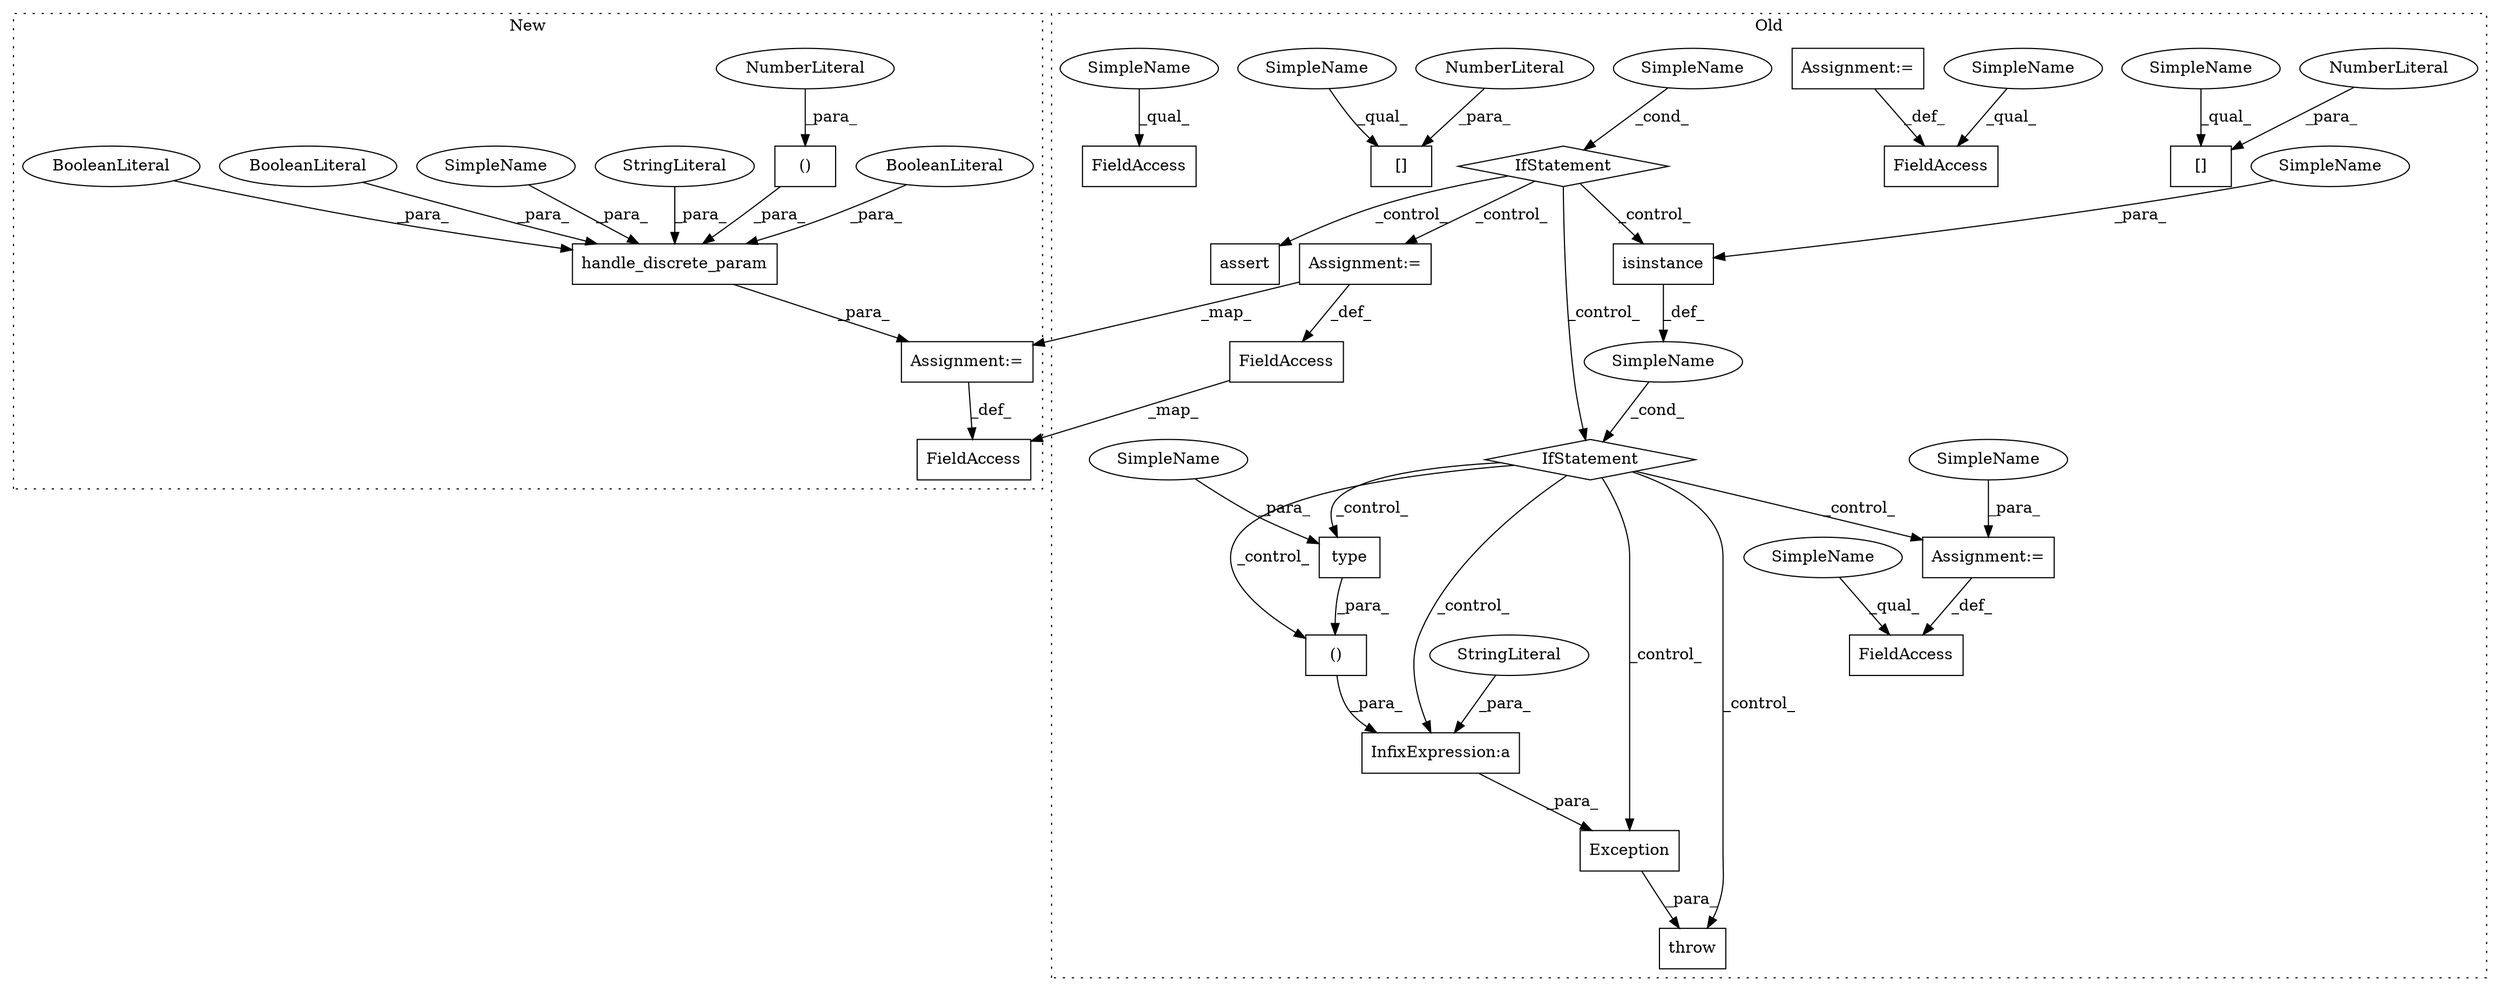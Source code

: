 digraph G {
subgraph cluster0 {
1 [label="()" a="106" s="16741" l="38" shape="box"];
9 [label="type" a="32" s="16765,16778" l="5,1" shape="box"];
10 [label="isinstance" a="32" s="16500,16539" l="11,1" shape="box"];
11 [label="InfixExpression:a" a="27" s="16731" l="10" shape="box"];
12 [label="IfStatement" a="25" s="16496,16540" l="4,2" shape="diamond"];
13 [label="[]" a="2" s="16119,16129" l="9,1" shape="box"];
14 [label="IfStatement" a="25" s="15923,15953" l="4,2" shape="diamond"];
15 [label="assert" a="32" s="16295,16439" l="10,1" shape="box"];
16 [label="[]" a="2" s="16131,16141" l="9,1" shape="box"];
17 [label="NumberLiteral" a="34" s="16128" l="1" shape="ellipse"];
18 [label="NumberLiteral" a="34" s="16140" l="1" shape="ellipse"];
19 [label="SimpleName" a="42" s="" l="" shape="ellipse"];
20 [label="SimpleName" a="42" s="" l="" shape="ellipse"];
21 [label="StringLiteral" a="45" s="16610" l="121" shape="ellipse"];
22 [label="Exception" a="32" s="16600,16779" l="10,2" shape="box"];
23 [label="throw" a="53" s="16594" l="6" shape="box"];
24 [label="Assignment:=" a="7" s="16563" l="1" shape="box"];
25 [label="FieldAccess" a="22" s="16550" l="13" shape="box"];
26 [label="FieldAccess" a="22" s="16097" l="13" shape="box"];
28 [label="FieldAccess" a="22" s="16169" l="13" shape="box"];
29 [label="FieldAccess" a="22" s="15868" l="13" shape="box"];
30 [label="Assignment:=" a="7" s="16110" l="1" shape="box"];
32 [label="Assignment:=" a="7" s="15881" l="1" shape="box"];
33 [label="SimpleName" a="42" s="15868" l="4" shape="ellipse"];
34 [label="SimpleName" a="42" s="16550" l="4" shape="ellipse"];
35 [label="SimpleName" a="42" s="16169" l="4" shape="ellipse"];
36 [label="SimpleName" a="42" s="16770" l="8" shape="ellipse"];
37 [label="SimpleName" a="42" s="16511" l="8" shape="ellipse"];
38 [label="SimpleName" a="42" s="16119" l="8" shape="ellipse"];
39 [label="SimpleName" a="42" s="16131" l="8" shape="ellipse"];
40 [label="SimpleName" a="42" s="16564" l="8" shape="ellipse"];
label = "Old";
style="dotted";
}
subgraph cluster1 {
2 [label="handle_discrete_param" a="32" s="15846,15926" l="22,1" shape="box"];
3 [label="()" a="106" s="15893" l="17" shape="box"];
4 [label="BooleanLiteral" a="9" s="15912" l="4" shape="ellipse"];
5 [label="BooleanLiteral" a="9" s="15922" l="4" shape="ellipse"];
6 [label="BooleanLiteral" a="9" s="15917" l="4" shape="ellipse"];
7 [label="NumberLiteral" a="34" s="15907" l="3" shape="ellipse"];
8 [label="StringLiteral" a="45" s="15877" l="10" shape="ellipse"];
27 [label="FieldAccess" a="22" s="15821" l="13" shape="box"];
31 [label="Assignment:=" a="7" s="15834" l="1" shape="box"];
41 [label="SimpleName" a="42" s="15868" l="8" shape="ellipse"];
label = "New";
style="dotted";
}
1 -> 11 [label="_para_"];
2 -> 31 [label="_para_"];
3 -> 2 [label="_para_"];
4 -> 2 [label="_para_"];
5 -> 2 [label="_para_"];
6 -> 2 [label="_para_"];
7 -> 3 [label="_para_"];
8 -> 2 [label="_para_"];
9 -> 1 [label="_para_"];
10 -> 20 [label="_def_"];
11 -> 22 [label="_para_"];
12 -> 23 [label="_control_"];
12 -> 22 [label="_control_"];
12 -> 9 [label="_control_"];
12 -> 11 [label="_control_"];
12 -> 24 [label="_control_"];
12 -> 1 [label="_control_"];
14 -> 15 [label="_control_"];
14 -> 10 [label="_control_"];
14 -> 30 [label="_control_"];
14 -> 12 [label="_control_"];
17 -> 13 [label="_para_"];
18 -> 16 [label="_para_"];
19 -> 14 [label="_cond_"];
20 -> 12 [label="_cond_"];
21 -> 11 [label="_para_"];
22 -> 23 [label="_para_"];
24 -> 25 [label="_def_"];
26 -> 27 [label="_map_"];
30 -> 26 [label="_def_"];
30 -> 31 [label="_map_"];
31 -> 27 [label="_def_"];
32 -> 29 [label="_def_"];
33 -> 29 [label="_qual_"];
34 -> 25 [label="_qual_"];
35 -> 28 [label="_qual_"];
36 -> 9 [label="_para_"];
37 -> 10 [label="_para_"];
38 -> 13 [label="_qual_"];
39 -> 16 [label="_qual_"];
40 -> 24 [label="_para_"];
41 -> 2 [label="_para_"];
}